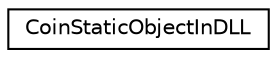 digraph "Graphical Class Hierarchy"
{
 // LATEX_PDF_SIZE
  edge [fontname="Helvetica",fontsize="10",labelfontname="Helvetica",labelfontsize="10"];
  node [fontname="Helvetica",fontsize="10",shape=record];
  rankdir="LR";
  Node0 [label="CoinStaticObjectInDLL",height=0.2,width=0.4,color="black", fillcolor="white", style="filled",URL="$classCoinStaticObjectInDLL.html",tooltip=" "];
}
